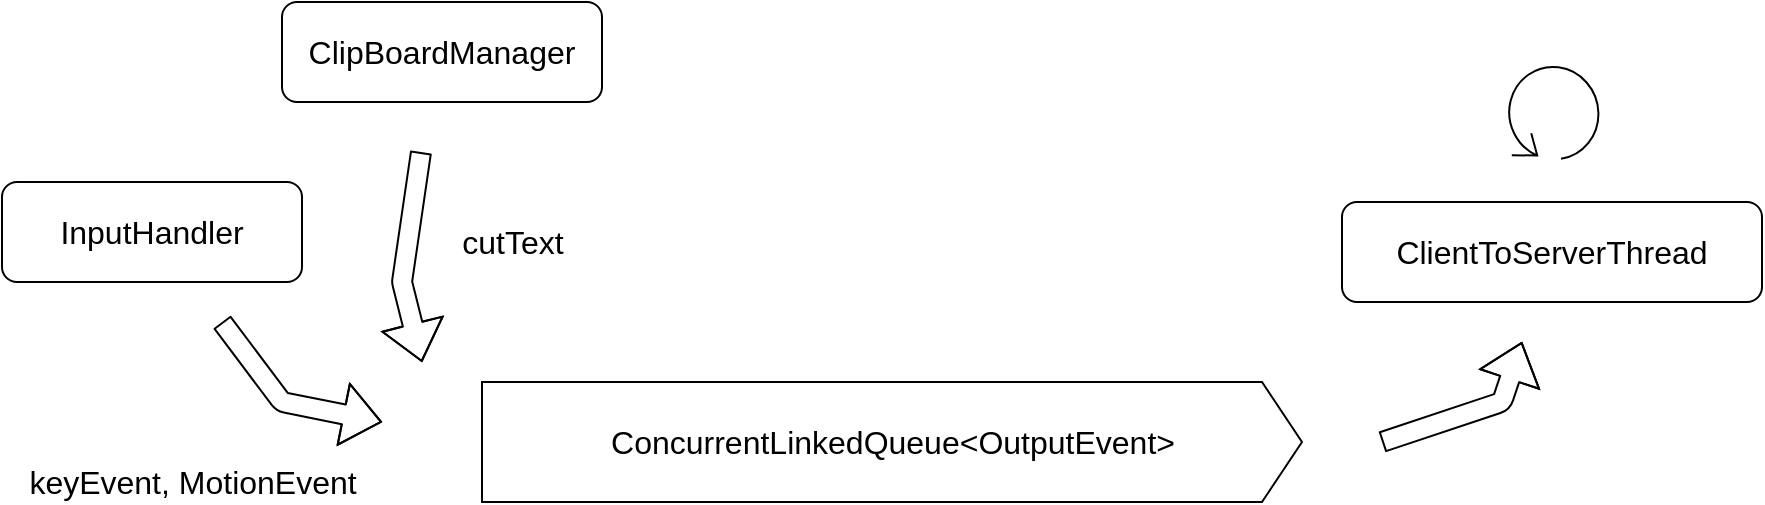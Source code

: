 <mxfile version="14.5.1" type="device"><diagram id="t4uqZiF1Kn8KqGMpv4Kv" name="第 1 页"><mxGraphModel dx="1106" dy="795" grid="1" gridSize="10" guides="1" tooltips="1" connect="1" arrows="1" fold="1" page="1" pageScale="1" pageWidth="2336" pageHeight="1654" math="0" shadow="0"><root><mxCell id="0"/><mxCell id="1" parent="0"/><mxCell id="JF0AUhAFau0UkrjFYo06-24" value="ConcurrentLinkedQueue&amp;lt;OutputEvent&amp;gt;" style="html=1;shape=mxgraph.infographic.ribbonSimple;notch1=0;notch2=20;align=center;verticalAlign=middle;fontSize=16;fontStyle=0;" vertex="1" parent="1"><mxGeometry x="370" y="460" width="410" height="60" as="geometry"/></mxCell><mxCell id="JF0AUhAFau0UkrjFYo06-25" value="InputHandler" style="rounded=1;whiteSpace=wrap;html=1;fontSize=16;" vertex="1" parent="1"><mxGeometry x="130" y="360" width="150" height="50" as="geometry"/></mxCell><mxCell id="JF0AUhAFau0UkrjFYo06-26" value="ClipBoardManager" style="rounded=1;whiteSpace=wrap;html=1;fontSize=16;" vertex="1" parent="1"><mxGeometry x="270" y="270" width="160" height="50" as="geometry"/></mxCell><mxCell id="JF0AUhAFau0UkrjFYo06-29" value="" style="shape=mxgraph.bpmn.loop;html=1;outlineConnect=0;rotation=-15;fontSize=16;" vertex="1" parent="1"><mxGeometry x="880" y="300" width="50" height="50" as="geometry"/></mxCell><mxCell id="JF0AUhAFau0UkrjFYo06-30" value="ClientToServerThread" style="rounded=1;whiteSpace=wrap;html=1;fontSize=16;" vertex="1" parent="1"><mxGeometry x="800" y="370" width="210" height="50" as="geometry"/></mxCell><mxCell id="JF0AUhAFau0UkrjFYo06-32" value="" style="shape=flexArrow;endArrow=classic;html=1;fontSize=16;" edge="1" parent="1"><mxGeometry width="50" height="50" relative="1" as="geometry"><mxPoint x="820" y="490" as="sourcePoint"/><mxPoint x="890" y="440" as="targetPoint"/><Array as="points"><mxPoint x="880" y="470"/></Array></mxGeometry></mxCell><mxCell id="JF0AUhAFau0UkrjFYo06-33" value="" style="shape=flexArrow;endArrow=classic;html=1;fontSize=16;" edge="1" parent="1"><mxGeometry width="50" height="50" relative="1" as="geometry"><mxPoint x="240" y="430" as="sourcePoint"/><mxPoint x="320" y="480" as="targetPoint"/><Array as="points"><mxPoint x="270" y="470"/></Array></mxGeometry></mxCell><mxCell id="JF0AUhAFau0UkrjFYo06-36" value="" style="shape=flexArrow;endArrow=classic;html=1;fontSize=16;" edge="1" parent="1"><mxGeometry width="50" height="50" relative="1" as="geometry"><mxPoint x="339.5" y="345" as="sourcePoint"/><mxPoint x="340" y="450" as="targetPoint"/><Array as="points"><mxPoint x="330" y="410"/></Array></mxGeometry></mxCell><mxCell id="JF0AUhAFau0UkrjFYo06-37" value="cutText" style="text;html=1;align=center;verticalAlign=middle;resizable=0;points=[];autosize=1;fontSize=16;" vertex="1" parent="1"><mxGeometry x="350" y="380" width="70" height="20" as="geometry"/></mxCell><mxCell id="JF0AUhAFau0UkrjFYo06-38" value="keyEvent, MotionEvent" style="text;html=1;align=center;verticalAlign=middle;resizable=0;points=[];autosize=1;fontSize=16;" vertex="1" parent="1"><mxGeometry x="135" y="500" width="180" height="20" as="geometry"/></mxCell></root></mxGraphModel></diagram></mxfile>